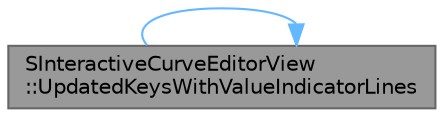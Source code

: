 digraph "SInteractiveCurveEditorView::UpdatedKeysWithValueIndicatorLines"
{
 // INTERACTIVE_SVG=YES
 // LATEX_PDF_SIZE
  bgcolor="transparent";
  edge [fontname=Helvetica,fontsize=10,labelfontname=Helvetica,labelfontsize=10];
  node [fontname=Helvetica,fontsize=10,shape=box,height=0.2,width=0.4];
  rankdir="LR";
  Node1 [id="Node000001",label="SInteractiveCurveEditorView\l::UpdatedKeysWithValueIndicatorLines",height=0.2,width=0.4,color="gray40", fillcolor="grey60", style="filled", fontcolor="black",tooltip="Updates the keys that will be drawn with value indicator lines."];
  Node1 -> Node1 [id="edge1_Node000001_Node000001",color="steelblue1",style="solid",tooltip=" "];
}
